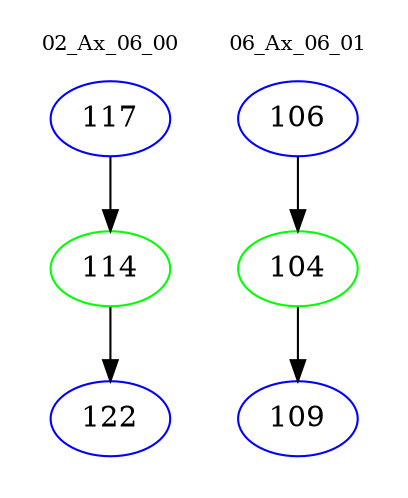 digraph{
subgraph cluster_0 {
color = white
label = "02_Ax_06_00";
fontsize=10;
T0_117 [label="117", color="blue"]
T0_117 -> T0_114 [color="black"]
T0_114 [label="114", color="green"]
T0_114 -> T0_122 [color="black"]
T0_122 [label="122", color="blue"]
}
subgraph cluster_1 {
color = white
label = "06_Ax_06_01";
fontsize=10;
T1_106 [label="106", color="blue"]
T1_106 -> T1_104 [color="black"]
T1_104 [label="104", color="green"]
T1_104 -> T1_109 [color="black"]
T1_109 [label="109", color="blue"]
}
}
